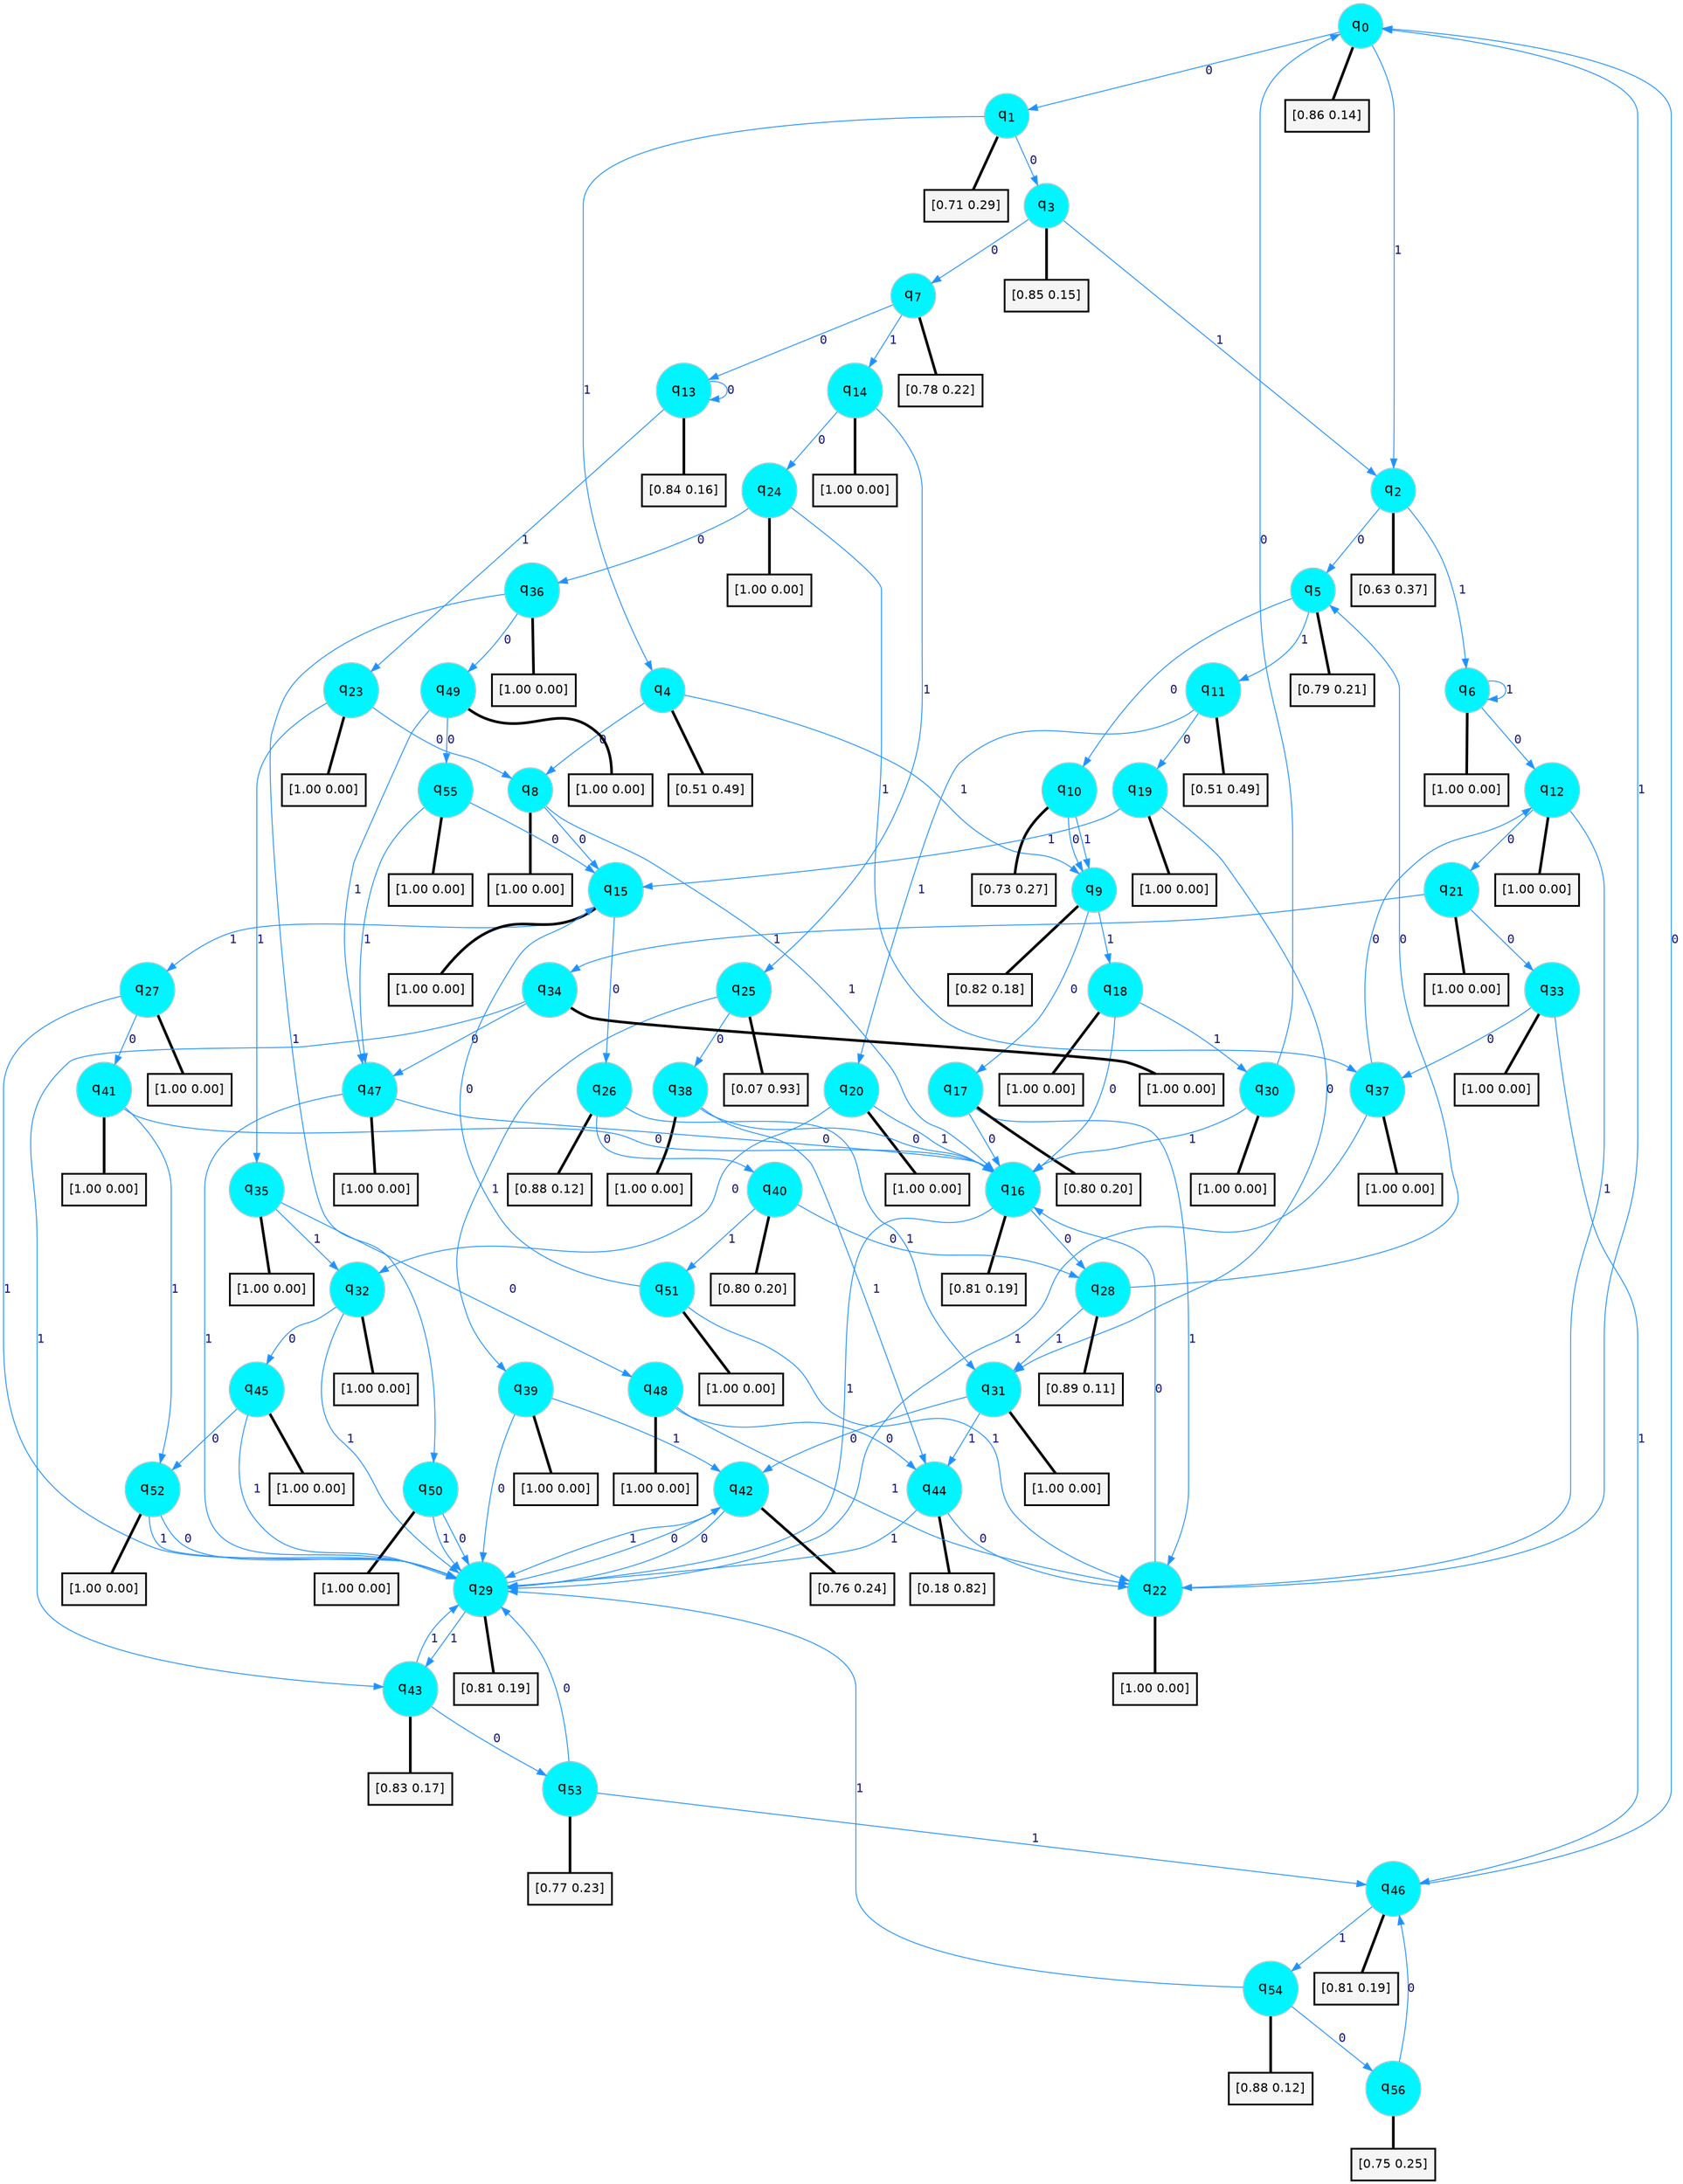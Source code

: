 digraph G {
graph [
bgcolor=transparent, dpi=300, rankdir=TD, size="40,25"];
node [
color=gray, fillcolor=turquoise1, fontcolor=black, fontname=Helvetica, fontsize=16, fontweight=bold, shape=circle, style=filled];
edge [
arrowsize=1, color=dodgerblue1, fontcolor=midnightblue, fontname=courier, fontweight=bold, penwidth=1, style=solid, weight=20];
0[label=<q<SUB>0</SUB>>];
1[label=<q<SUB>1</SUB>>];
2[label=<q<SUB>2</SUB>>];
3[label=<q<SUB>3</SUB>>];
4[label=<q<SUB>4</SUB>>];
5[label=<q<SUB>5</SUB>>];
6[label=<q<SUB>6</SUB>>];
7[label=<q<SUB>7</SUB>>];
8[label=<q<SUB>8</SUB>>];
9[label=<q<SUB>9</SUB>>];
10[label=<q<SUB>10</SUB>>];
11[label=<q<SUB>11</SUB>>];
12[label=<q<SUB>12</SUB>>];
13[label=<q<SUB>13</SUB>>];
14[label=<q<SUB>14</SUB>>];
15[label=<q<SUB>15</SUB>>];
16[label=<q<SUB>16</SUB>>];
17[label=<q<SUB>17</SUB>>];
18[label=<q<SUB>18</SUB>>];
19[label=<q<SUB>19</SUB>>];
20[label=<q<SUB>20</SUB>>];
21[label=<q<SUB>21</SUB>>];
22[label=<q<SUB>22</SUB>>];
23[label=<q<SUB>23</SUB>>];
24[label=<q<SUB>24</SUB>>];
25[label=<q<SUB>25</SUB>>];
26[label=<q<SUB>26</SUB>>];
27[label=<q<SUB>27</SUB>>];
28[label=<q<SUB>28</SUB>>];
29[label=<q<SUB>29</SUB>>];
30[label=<q<SUB>30</SUB>>];
31[label=<q<SUB>31</SUB>>];
32[label=<q<SUB>32</SUB>>];
33[label=<q<SUB>33</SUB>>];
34[label=<q<SUB>34</SUB>>];
35[label=<q<SUB>35</SUB>>];
36[label=<q<SUB>36</SUB>>];
37[label=<q<SUB>37</SUB>>];
38[label=<q<SUB>38</SUB>>];
39[label=<q<SUB>39</SUB>>];
40[label=<q<SUB>40</SUB>>];
41[label=<q<SUB>41</SUB>>];
42[label=<q<SUB>42</SUB>>];
43[label=<q<SUB>43</SUB>>];
44[label=<q<SUB>44</SUB>>];
45[label=<q<SUB>45</SUB>>];
46[label=<q<SUB>46</SUB>>];
47[label=<q<SUB>47</SUB>>];
48[label=<q<SUB>48</SUB>>];
49[label=<q<SUB>49</SUB>>];
50[label=<q<SUB>50</SUB>>];
51[label=<q<SUB>51</SUB>>];
52[label=<q<SUB>52</SUB>>];
53[label=<q<SUB>53</SUB>>];
54[label=<q<SUB>54</SUB>>];
55[label=<q<SUB>55</SUB>>];
56[label=<q<SUB>56</SUB>>];
57[label="[0.86 0.14]", shape=box,fontcolor=black, fontname=Helvetica, fontsize=14, penwidth=2, fillcolor=whitesmoke,color=black];
58[label="[0.71 0.29]", shape=box,fontcolor=black, fontname=Helvetica, fontsize=14, penwidth=2, fillcolor=whitesmoke,color=black];
59[label="[0.63 0.37]", shape=box,fontcolor=black, fontname=Helvetica, fontsize=14, penwidth=2, fillcolor=whitesmoke,color=black];
60[label="[0.85 0.15]", shape=box,fontcolor=black, fontname=Helvetica, fontsize=14, penwidth=2, fillcolor=whitesmoke,color=black];
61[label="[0.51 0.49]", shape=box,fontcolor=black, fontname=Helvetica, fontsize=14, penwidth=2, fillcolor=whitesmoke,color=black];
62[label="[0.79 0.21]", shape=box,fontcolor=black, fontname=Helvetica, fontsize=14, penwidth=2, fillcolor=whitesmoke,color=black];
63[label="[1.00 0.00]", shape=box,fontcolor=black, fontname=Helvetica, fontsize=14, penwidth=2, fillcolor=whitesmoke,color=black];
64[label="[0.78 0.22]", shape=box,fontcolor=black, fontname=Helvetica, fontsize=14, penwidth=2, fillcolor=whitesmoke,color=black];
65[label="[1.00 0.00]", shape=box,fontcolor=black, fontname=Helvetica, fontsize=14, penwidth=2, fillcolor=whitesmoke,color=black];
66[label="[0.82 0.18]", shape=box,fontcolor=black, fontname=Helvetica, fontsize=14, penwidth=2, fillcolor=whitesmoke,color=black];
67[label="[0.73 0.27]", shape=box,fontcolor=black, fontname=Helvetica, fontsize=14, penwidth=2, fillcolor=whitesmoke,color=black];
68[label="[0.51 0.49]", shape=box,fontcolor=black, fontname=Helvetica, fontsize=14, penwidth=2, fillcolor=whitesmoke,color=black];
69[label="[1.00 0.00]", shape=box,fontcolor=black, fontname=Helvetica, fontsize=14, penwidth=2, fillcolor=whitesmoke,color=black];
70[label="[0.84 0.16]", shape=box,fontcolor=black, fontname=Helvetica, fontsize=14, penwidth=2, fillcolor=whitesmoke,color=black];
71[label="[1.00 0.00]", shape=box,fontcolor=black, fontname=Helvetica, fontsize=14, penwidth=2, fillcolor=whitesmoke,color=black];
72[label="[1.00 0.00]", shape=box,fontcolor=black, fontname=Helvetica, fontsize=14, penwidth=2, fillcolor=whitesmoke,color=black];
73[label="[0.81 0.19]", shape=box,fontcolor=black, fontname=Helvetica, fontsize=14, penwidth=2, fillcolor=whitesmoke,color=black];
74[label="[0.80 0.20]", shape=box,fontcolor=black, fontname=Helvetica, fontsize=14, penwidth=2, fillcolor=whitesmoke,color=black];
75[label="[1.00 0.00]", shape=box,fontcolor=black, fontname=Helvetica, fontsize=14, penwidth=2, fillcolor=whitesmoke,color=black];
76[label="[1.00 0.00]", shape=box,fontcolor=black, fontname=Helvetica, fontsize=14, penwidth=2, fillcolor=whitesmoke,color=black];
77[label="[1.00 0.00]", shape=box,fontcolor=black, fontname=Helvetica, fontsize=14, penwidth=2, fillcolor=whitesmoke,color=black];
78[label="[1.00 0.00]", shape=box,fontcolor=black, fontname=Helvetica, fontsize=14, penwidth=2, fillcolor=whitesmoke,color=black];
79[label="[1.00 0.00]", shape=box,fontcolor=black, fontname=Helvetica, fontsize=14, penwidth=2, fillcolor=whitesmoke,color=black];
80[label="[1.00 0.00]", shape=box,fontcolor=black, fontname=Helvetica, fontsize=14, penwidth=2, fillcolor=whitesmoke,color=black];
81[label="[1.00 0.00]", shape=box,fontcolor=black, fontname=Helvetica, fontsize=14, penwidth=2, fillcolor=whitesmoke,color=black];
82[label="[0.07 0.93]", shape=box,fontcolor=black, fontname=Helvetica, fontsize=14, penwidth=2, fillcolor=whitesmoke,color=black];
83[label="[0.88 0.12]", shape=box,fontcolor=black, fontname=Helvetica, fontsize=14, penwidth=2, fillcolor=whitesmoke,color=black];
84[label="[1.00 0.00]", shape=box,fontcolor=black, fontname=Helvetica, fontsize=14, penwidth=2, fillcolor=whitesmoke,color=black];
85[label="[0.89 0.11]", shape=box,fontcolor=black, fontname=Helvetica, fontsize=14, penwidth=2, fillcolor=whitesmoke,color=black];
86[label="[0.81 0.19]", shape=box,fontcolor=black, fontname=Helvetica, fontsize=14, penwidth=2, fillcolor=whitesmoke,color=black];
87[label="[1.00 0.00]", shape=box,fontcolor=black, fontname=Helvetica, fontsize=14, penwidth=2, fillcolor=whitesmoke,color=black];
88[label="[1.00 0.00]", shape=box,fontcolor=black, fontname=Helvetica, fontsize=14, penwidth=2, fillcolor=whitesmoke,color=black];
89[label="[1.00 0.00]", shape=box,fontcolor=black, fontname=Helvetica, fontsize=14, penwidth=2, fillcolor=whitesmoke,color=black];
90[label="[1.00 0.00]", shape=box,fontcolor=black, fontname=Helvetica, fontsize=14, penwidth=2, fillcolor=whitesmoke,color=black];
91[label="[1.00 0.00]", shape=box,fontcolor=black, fontname=Helvetica, fontsize=14, penwidth=2, fillcolor=whitesmoke,color=black];
92[label="[1.00 0.00]", shape=box,fontcolor=black, fontname=Helvetica, fontsize=14, penwidth=2, fillcolor=whitesmoke,color=black];
93[label="[1.00 0.00]", shape=box,fontcolor=black, fontname=Helvetica, fontsize=14, penwidth=2, fillcolor=whitesmoke,color=black];
94[label="[1.00 0.00]", shape=box,fontcolor=black, fontname=Helvetica, fontsize=14, penwidth=2, fillcolor=whitesmoke,color=black];
95[label="[1.00 0.00]", shape=box,fontcolor=black, fontname=Helvetica, fontsize=14, penwidth=2, fillcolor=whitesmoke,color=black];
96[label="[1.00 0.00]", shape=box,fontcolor=black, fontname=Helvetica, fontsize=14, penwidth=2, fillcolor=whitesmoke,color=black];
97[label="[0.80 0.20]", shape=box,fontcolor=black, fontname=Helvetica, fontsize=14, penwidth=2, fillcolor=whitesmoke,color=black];
98[label="[1.00 0.00]", shape=box,fontcolor=black, fontname=Helvetica, fontsize=14, penwidth=2, fillcolor=whitesmoke,color=black];
99[label="[0.76 0.24]", shape=box,fontcolor=black, fontname=Helvetica, fontsize=14, penwidth=2, fillcolor=whitesmoke,color=black];
100[label="[0.83 0.17]", shape=box,fontcolor=black, fontname=Helvetica, fontsize=14, penwidth=2, fillcolor=whitesmoke,color=black];
101[label="[0.18 0.82]", shape=box,fontcolor=black, fontname=Helvetica, fontsize=14, penwidth=2, fillcolor=whitesmoke,color=black];
102[label="[1.00 0.00]", shape=box,fontcolor=black, fontname=Helvetica, fontsize=14, penwidth=2, fillcolor=whitesmoke,color=black];
103[label="[0.81 0.19]", shape=box,fontcolor=black, fontname=Helvetica, fontsize=14, penwidth=2, fillcolor=whitesmoke,color=black];
104[label="[1.00 0.00]", shape=box,fontcolor=black, fontname=Helvetica, fontsize=14, penwidth=2, fillcolor=whitesmoke,color=black];
105[label="[1.00 0.00]", shape=box,fontcolor=black, fontname=Helvetica, fontsize=14, penwidth=2, fillcolor=whitesmoke,color=black];
106[label="[1.00 0.00]", shape=box,fontcolor=black, fontname=Helvetica, fontsize=14, penwidth=2, fillcolor=whitesmoke,color=black];
107[label="[1.00 0.00]", shape=box,fontcolor=black, fontname=Helvetica, fontsize=14, penwidth=2, fillcolor=whitesmoke,color=black];
108[label="[1.00 0.00]", shape=box,fontcolor=black, fontname=Helvetica, fontsize=14, penwidth=2, fillcolor=whitesmoke,color=black];
109[label="[1.00 0.00]", shape=box,fontcolor=black, fontname=Helvetica, fontsize=14, penwidth=2, fillcolor=whitesmoke,color=black];
110[label="[0.77 0.23]", shape=box,fontcolor=black, fontname=Helvetica, fontsize=14, penwidth=2, fillcolor=whitesmoke,color=black];
111[label="[0.88 0.12]", shape=box,fontcolor=black, fontname=Helvetica, fontsize=14, penwidth=2, fillcolor=whitesmoke,color=black];
112[label="[1.00 0.00]", shape=box,fontcolor=black, fontname=Helvetica, fontsize=14, penwidth=2, fillcolor=whitesmoke,color=black];
113[label="[0.75 0.25]", shape=box,fontcolor=black, fontname=Helvetica, fontsize=14, penwidth=2, fillcolor=whitesmoke,color=black];
0->1 [label=0];
0->2 [label=1];
0->57 [arrowhead=none, penwidth=3,color=black];
1->3 [label=0];
1->4 [label=1];
1->58 [arrowhead=none, penwidth=3,color=black];
2->5 [label=0];
2->6 [label=1];
2->59 [arrowhead=none, penwidth=3,color=black];
3->7 [label=0];
3->2 [label=1];
3->60 [arrowhead=none, penwidth=3,color=black];
4->8 [label=0];
4->9 [label=1];
4->61 [arrowhead=none, penwidth=3,color=black];
5->10 [label=0];
5->11 [label=1];
5->62 [arrowhead=none, penwidth=3,color=black];
6->12 [label=0];
6->6 [label=1];
6->63 [arrowhead=none, penwidth=3,color=black];
7->13 [label=0];
7->14 [label=1];
7->64 [arrowhead=none, penwidth=3,color=black];
8->15 [label=0];
8->16 [label=1];
8->65 [arrowhead=none, penwidth=3,color=black];
9->17 [label=0];
9->18 [label=1];
9->66 [arrowhead=none, penwidth=3,color=black];
10->9 [label=0];
10->9 [label=1];
10->67 [arrowhead=none, penwidth=3,color=black];
11->19 [label=0];
11->20 [label=1];
11->68 [arrowhead=none, penwidth=3,color=black];
12->21 [label=0];
12->22 [label=1];
12->69 [arrowhead=none, penwidth=3,color=black];
13->13 [label=0];
13->23 [label=1];
13->70 [arrowhead=none, penwidth=3,color=black];
14->24 [label=0];
14->25 [label=1];
14->71 [arrowhead=none, penwidth=3,color=black];
15->26 [label=0];
15->27 [label=1];
15->72 [arrowhead=none, penwidth=3,color=black];
16->28 [label=0];
16->29 [label=1];
16->73 [arrowhead=none, penwidth=3,color=black];
17->16 [label=0];
17->22 [label=1];
17->74 [arrowhead=none, penwidth=3,color=black];
18->16 [label=0];
18->30 [label=1];
18->75 [arrowhead=none, penwidth=3,color=black];
19->31 [label=0];
19->15 [label=1];
19->76 [arrowhead=none, penwidth=3,color=black];
20->32 [label=0];
20->16 [label=1];
20->77 [arrowhead=none, penwidth=3,color=black];
21->33 [label=0];
21->34 [label=1];
21->78 [arrowhead=none, penwidth=3,color=black];
22->16 [label=0];
22->0 [label=1];
22->79 [arrowhead=none, penwidth=3,color=black];
23->8 [label=0];
23->35 [label=1];
23->80 [arrowhead=none, penwidth=3,color=black];
24->36 [label=0];
24->37 [label=1];
24->81 [arrowhead=none, penwidth=3,color=black];
25->38 [label=0];
25->39 [label=1];
25->82 [arrowhead=none, penwidth=3,color=black];
26->40 [label=0];
26->31 [label=1];
26->83 [arrowhead=none, penwidth=3,color=black];
27->41 [label=0];
27->29 [label=1];
27->84 [arrowhead=none, penwidth=3,color=black];
28->5 [label=0];
28->31 [label=1];
28->85 [arrowhead=none, penwidth=3,color=black];
29->42 [label=0];
29->43 [label=1];
29->86 [arrowhead=none, penwidth=3,color=black];
30->0 [label=0];
30->16 [label=1];
30->87 [arrowhead=none, penwidth=3,color=black];
31->42 [label=0];
31->44 [label=1];
31->88 [arrowhead=none, penwidth=3,color=black];
32->45 [label=0];
32->29 [label=1];
32->89 [arrowhead=none, penwidth=3,color=black];
33->37 [label=0];
33->46 [label=1];
33->90 [arrowhead=none, penwidth=3,color=black];
34->47 [label=0];
34->43 [label=1];
34->91 [arrowhead=none, penwidth=3,color=black];
35->48 [label=0];
35->32 [label=1];
35->92 [arrowhead=none, penwidth=3,color=black];
36->49 [label=0];
36->50 [label=1];
36->93 [arrowhead=none, penwidth=3,color=black];
37->12 [label=0];
37->29 [label=1];
37->94 [arrowhead=none, penwidth=3,color=black];
38->16 [label=0];
38->44 [label=1];
38->95 [arrowhead=none, penwidth=3,color=black];
39->29 [label=0];
39->42 [label=1];
39->96 [arrowhead=none, penwidth=3,color=black];
40->28 [label=0];
40->51 [label=1];
40->97 [arrowhead=none, penwidth=3,color=black];
41->16 [label=0];
41->52 [label=1];
41->98 [arrowhead=none, penwidth=3,color=black];
42->29 [label=0];
42->29 [label=1];
42->99 [arrowhead=none, penwidth=3,color=black];
43->53 [label=0];
43->29 [label=1];
43->100 [arrowhead=none, penwidth=3,color=black];
44->22 [label=0];
44->29 [label=1];
44->101 [arrowhead=none, penwidth=3,color=black];
45->52 [label=0];
45->29 [label=1];
45->102 [arrowhead=none, penwidth=3,color=black];
46->0 [label=0];
46->54 [label=1];
46->103 [arrowhead=none, penwidth=3,color=black];
47->16 [label=0];
47->29 [label=1];
47->104 [arrowhead=none, penwidth=3,color=black];
48->44 [label=0];
48->22 [label=1];
48->105 [arrowhead=none, penwidth=3,color=black];
49->55 [label=0];
49->47 [label=1];
49->106 [arrowhead=none, penwidth=3,color=black];
50->29 [label=0];
50->29 [label=1];
50->107 [arrowhead=none, penwidth=3,color=black];
51->15 [label=0];
51->22 [label=1];
51->108 [arrowhead=none, penwidth=3,color=black];
52->29 [label=0];
52->29 [label=1];
52->109 [arrowhead=none, penwidth=3,color=black];
53->29 [label=0];
53->46 [label=1];
53->110 [arrowhead=none, penwidth=3,color=black];
54->56 [label=0];
54->29 [label=1];
54->111 [arrowhead=none, penwidth=3,color=black];
55->15 [label=0];
55->47 [label=1];
55->112 [arrowhead=none, penwidth=3,color=black];
56->46 [label=0];
56->113 [arrowhead=none, penwidth=3,color=black];
}
